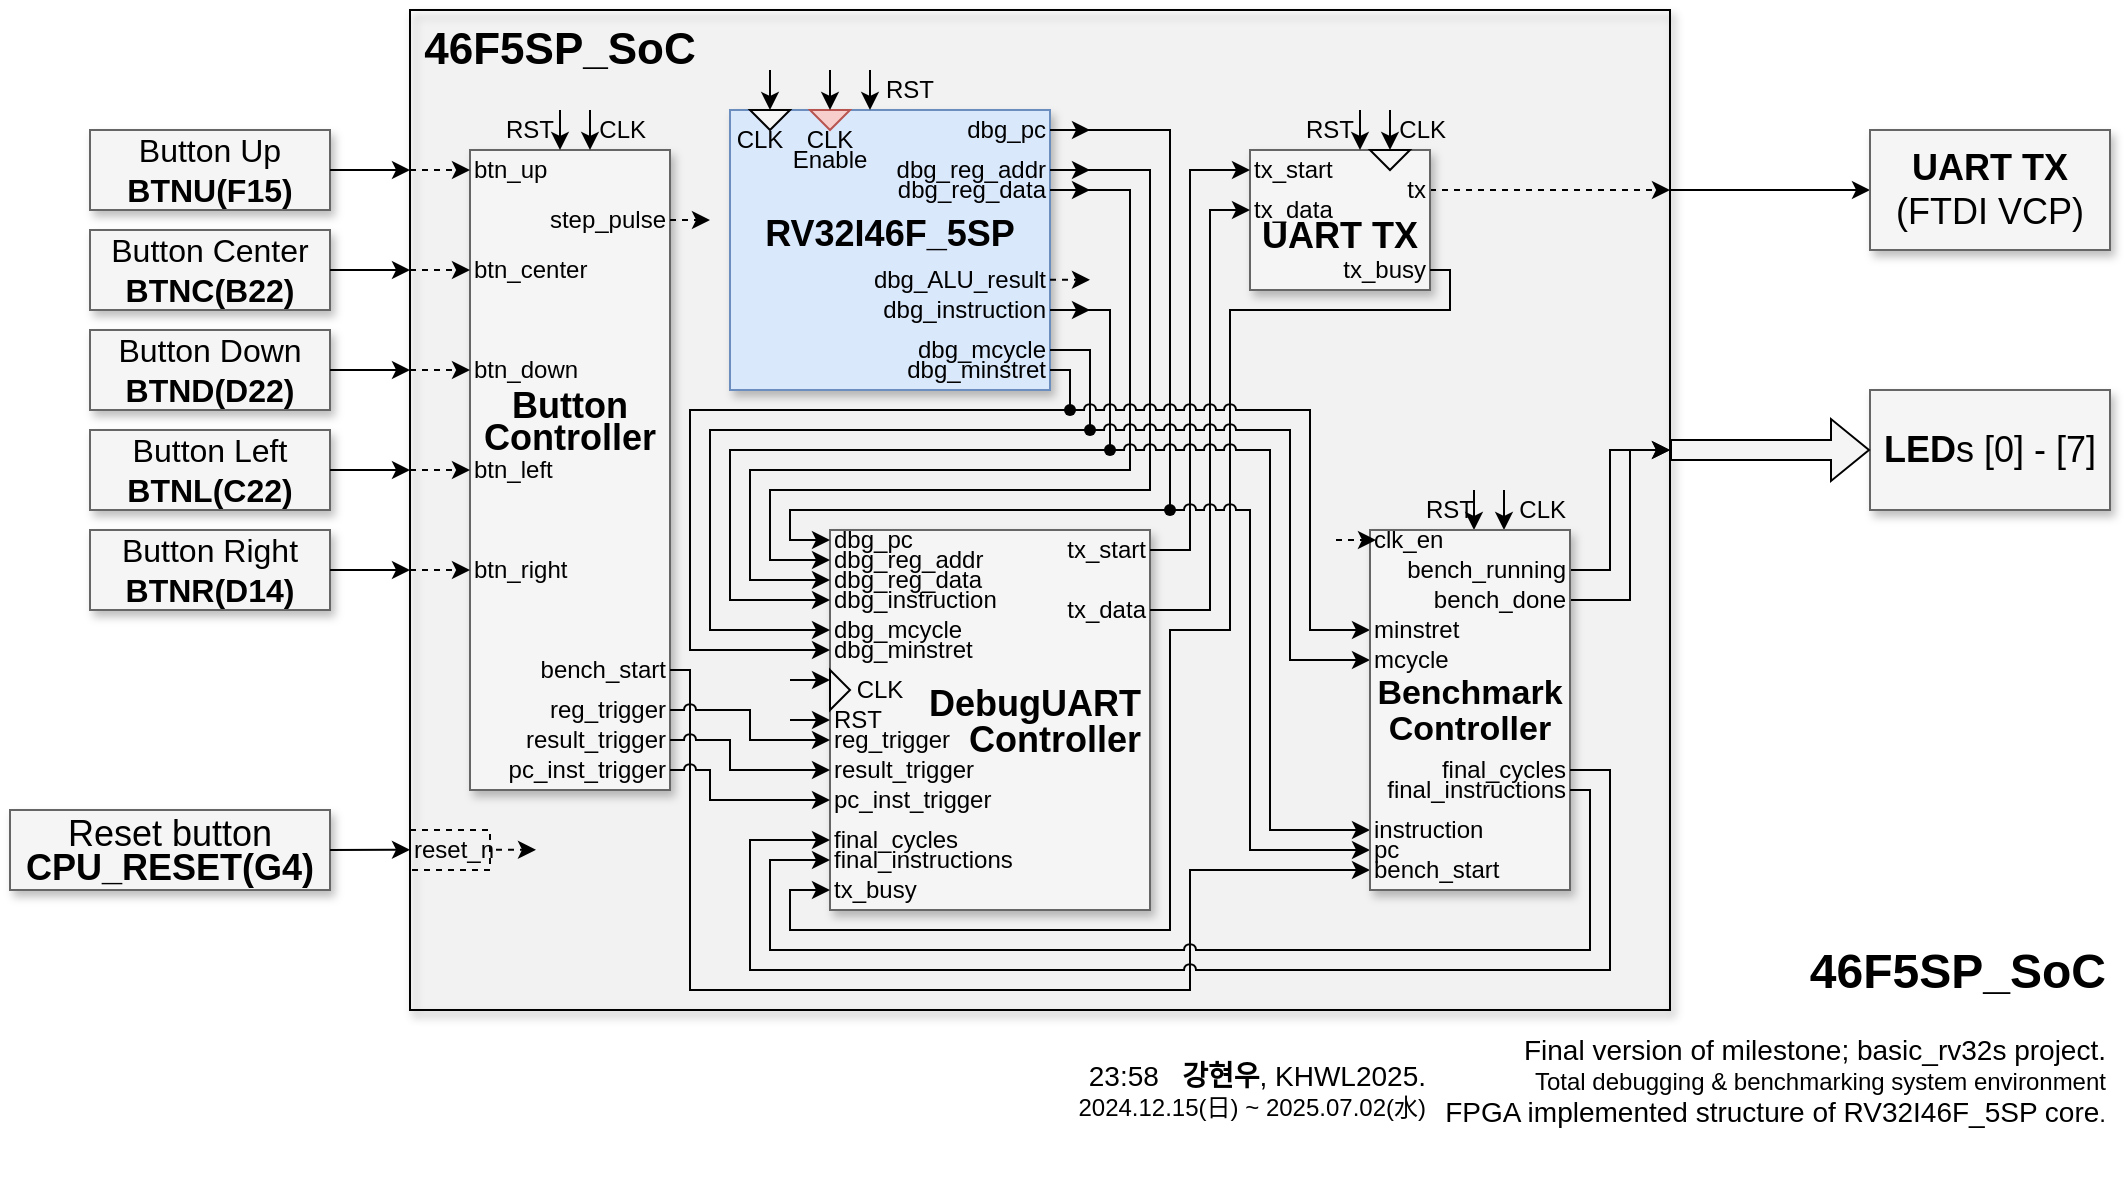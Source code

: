 <mxfile version="26.2.15">
  <diagram name="Page-1" id="90a13364-a465-7bf4-72fc-28e22215d7a0">
    <mxGraphModel dx="1426" dy="849" grid="1" gridSize="10" guides="1" tooltips="1" connect="1" arrows="1" fold="1" page="1" pageScale="1.5" pageWidth="1169" pageHeight="826" background="none" math="0" shadow="0">
      <root>
        <mxCell id="0" style=";html=1;" />
        <mxCell id="1" style=";html=1;" parent="0" />
        <mxCell id="DUjhv8gZkma0vR6sMJoY-136" value="" style="whiteSpace=wrap;html=1;shadow=1;fontSize=18;fillColor=default;strokeColor=#000000;opacity=30;" parent="1" vertex="1">
          <mxGeometry x="550" y="370" width="630" height="500" as="geometry" />
        </mxCell>
        <mxCell id="3a17f1ce550125da-2" value="" style="whiteSpace=wrap;html=1;shadow=1;fontSize=18;fillColor=none;strokeColor=#000000;" parent="1" vertex="1">
          <mxGeometry x="550" y="370" width="630" height="500" as="geometry" />
        </mxCell>
        <mxCell id="DUjhv8gZkma0vR6sMJoY-85" value="&lt;div style=&quot;line-height: 90%;&quot;&gt;&lt;b&gt;&lt;font&gt;Button&lt;br&gt;&lt;/font&gt;&lt;/b&gt;&lt;div&gt;&lt;b&gt;&lt;font&gt;Controller&lt;/font&gt;&lt;/b&gt;&lt;/div&gt;&lt;div&gt;&lt;b&gt;&lt;font style=&quot;line-height: 80%;&quot;&gt;&lt;br&gt;&lt;/font&gt;&lt;/b&gt;&lt;/div&gt;&lt;div&gt;&lt;b&gt;&lt;font style=&quot;line-height: 80%;&quot;&gt;&lt;br&gt;&lt;/font&gt;&lt;/b&gt;&lt;/div&gt;&lt;div&gt;&lt;b&gt;&lt;font style=&quot;font-size: 16px; line-height: 80%;&quot;&gt;&lt;br&gt;&lt;/font&gt;&lt;/b&gt;&lt;/div&gt;&lt;/div&gt;" style="whiteSpace=wrap;html=1;shadow=1;fontSize=18;fillColor=#f5f5f5;strokeColor=#666666;" parent="1" vertex="1">
          <mxGeometry x="580" y="440" width="100" height="320" as="geometry" />
        </mxCell>
        <mxCell id="DUjhv8gZkma0vR6sMJoY-34" value="CLK" style="text;html=1;align=right;verticalAlign=middle;whiteSpace=wrap;rounded=0;" parent="1" vertex="1">
          <mxGeometry x="630" y="420" width="40" height="20" as="geometry" />
        </mxCell>
        <mxCell id="3a17f1ce550125da-14" style="edgeStyle=elbowEdgeStyle;rounded=0;html=1;startArrow=none;startFill=0;jettySize=auto;orthogonalLoop=1;fontSize=18;elbow=vertical;entryX=0;entryY=0.5;entryDx=0;entryDy=0;exitX=1;exitY=0.18;exitDx=0;exitDy=0;exitPerimeter=0;" parent="1" source="3a17f1ce550125da-2" target="3a17f1ce550125da-5" edge="1">
          <mxGeometry relative="1" as="geometry">
            <mxPoint x="1183" y="460" as="sourcePoint" />
            <mxPoint x="990" y="470" as="targetPoint" />
            <Array as="points" />
          </mxGeometry>
        </mxCell>
        <mxCell id="3a17f1ce550125da-5" value="&lt;b&gt;UART TX&lt;/b&gt;&lt;div&gt;(FTDI VCP)&lt;/div&gt;" style="whiteSpace=wrap;html=1;shadow=1;fontSize=18;fillColor=#f5f5f5;strokeColor=#666666;" parent="1" vertex="1">
          <mxGeometry x="1280" y="430" width="120" height="60" as="geometry" />
        </mxCell>
        <mxCell id="3a17f1ce550125da-6" value="&lt;b&gt;LED&lt;/b&gt;s [0] - [7]" style="whiteSpace=wrap;html=1;shadow=1;fontSize=18;fillColor=#f5f5f5;strokeColor=#666666;" parent="1" vertex="1">
          <mxGeometry x="1280" y="560" width="120" height="60" as="geometry" />
        </mxCell>
        <mxCell id="3a17f1ce550125da-8" value="Button Up&lt;div&gt;&lt;b&gt;BTNU(F15)&lt;/b&gt;&lt;/div&gt;" style="whiteSpace=wrap;html=1;shadow=1;fontSize=16;fillColor=#f5f5f5;strokeColor=#666666;" parent="1" vertex="1">
          <mxGeometry x="390" y="430" width="120" height="40" as="geometry" />
        </mxCell>
        <mxCell id="3a17f1ce550125da-9" value="&lt;div style=&quot;line-height: 90%;&quot;&gt;Reset button&lt;div&gt;&lt;b&gt;CPU_RESET(G4)&lt;/b&gt;&lt;/div&gt;&lt;/div&gt;" style="whiteSpace=wrap;html=1;shadow=1;fontSize=18;fillColor=#f5f5f5;strokeColor=#666666;" parent="1" vertex="1">
          <mxGeometry x="350" y="770" width="160" height="40" as="geometry" />
        </mxCell>
        <mxCell id="DUjhv8gZkma0vR6sMJoY-1" value="Button Center&lt;div&gt;&lt;b&gt;BTNC(B22)&lt;/b&gt;&lt;/div&gt;" style="whiteSpace=wrap;html=1;shadow=1;fontSize=16;fillColor=#f5f5f5;strokeColor=#666666;" parent="1" vertex="1">
          <mxGeometry x="390" y="480" width="120" height="40" as="geometry" />
        </mxCell>
        <mxCell id="DUjhv8gZkma0vR6sMJoY-2" value="Button Down&lt;div&gt;&lt;b&gt;BTND(D22)&lt;/b&gt;&lt;/div&gt;" style="whiteSpace=wrap;html=1;shadow=1;fontSize=16;fillColor=#f5f5f5;strokeColor=#666666;" parent="1" vertex="1">
          <mxGeometry x="390" y="530" width="120" height="40" as="geometry" />
        </mxCell>
        <mxCell id="DUjhv8gZkma0vR6sMJoY-3" value="Button Left&lt;div&gt;&lt;b&gt;BTNL(C22)&lt;/b&gt;&lt;/div&gt;" style="whiteSpace=wrap;html=1;shadow=1;fontSize=16;fillColor=#f5f5f5;strokeColor=#666666;" parent="1" vertex="1">
          <mxGeometry x="390" y="580" width="120" height="40" as="geometry" />
        </mxCell>
        <mxCell id="DUjhv8gZkma0vR6sMJoY-4" value="" style="endArrow=classic;html=1;rounded=0;exitX=1;exitY=0.5;exitDx=0;exitDy=0;" parent="1" source="3a17f1ce550125da-8" edge="1">
          <mxGeometry width="50" height="50" relative="1" as="geometry">
            <mxPoint x="560" y="500" as="sourcePoint" />
            <mxPoint x="550" y="450" as="targetPoint" />
            <Array as="points">
              <mxPoint x="530" y="450" />
            </Array>
          </mxGeometry>
        </mxCell>
        <mxCell id="DUjhv8gZkma0vR6sMJoY-6" value="" style="endArrow=classic;html=1;rounded=0;exitX=1;exitY=0.5;exitDx=0;exitDy=0;entryX=0;entryY=0.25;entryDx=0;entryDy=0;" parent="1" source="DUjhv8gZkma0vR6sMJoY-1" edge="1">
          <mxGeometry width="50" height="50" relative="1" as="geometry">
            <mxPoint x="510" y="510" as="sourcePoint" />
            <mxPoint x="550" y="500" as="targetPoint" />
          </mxGeometry>
        </mxCell>
        <mxCell id="DUjhv8gZkma0vR6sMJoY-7" value="" style="endArrow=classic;html=1;rounded=0;exitX=1;exitY=0.5;exitDx=0;exitDy=0;entryX=0;entryY=0.429;entryDx=0;entryDy=0;entryPerimeter=0;edgeStyle=orthogonalEdgeStyle;" parent="1" source="DUjhv8gZkma0vR6sMJoY-2" edge="1">
          <mxGeometry width="50" height="50" relative="1" as="geometry">
            <mxPoint x="510" y="569.8" as="sourcePoint" />
            <mxPoint x="550" y="550" as="targetPoint" />
          </mxGeometry>
        </mxCell>
        <mxCell id="DUjhv8gZkma0vR6sMJoY-8" value="" style="endArrow=classic;html=1;rounded=0;exitX=1;exitY=0.5;exitDx=0;exitDy=0;entryX=0;entryY=0.607;entryDx=0;entryDy=0;entryPerimeter=0;" parent="1" source="DUjhv8gZkma0vR6sMJoY-3" edge="1">
          <mxGeometry width="50" height="50" relative="1" as="geometry">
            <mxPoint x="510" y="630" as="sourcePoint" />
            <mxPoint x="550" y="600" as="targetPoint" />
          </mxGeometry>
        </mxCell>
        <mxCell id="DUjhv8gZkma0vR6sMJoY-9" value="" style="endArrow=classic;html=1;rounded=0;exitX=1;exitY=0.5;exitDx=0;exitDy=0;entryX=0;entryY=0.946;entryDx=0;entryDy=0;entryPerimeter=0;" parent="1" source="3a17f1ce550125da-9" edge="1">
          <mxGeometry width="50" height="50" relative="1" as="geometry">
            <mxPoint x="510" y="785" as="sourcePoint" />
            <mxPoint x="550" y="789.88" as="targetPoint" />
          </mxGeometry>
        </mxCell>
        <mxCell id="DUjhv8gZkma0vR6sMJoY-10" value="Button Right&lt;div&gt;&lt;b&gt;BTNR(D14)&lt;/b&gt;&lt;/div&gt;" style="whiteSpace=wrap;html=1;shadow=1;fontSize=16;fillColor=#f5f5f5;strokeColor=#666666;" parent="1" vertex="1">
          <mxGeometry x="390" y="630" width="120" height="40" as="geometry" />
        </mxCell>
        <mxCell id="DUjhv8gZkma0vR6sMJoY-11" style="edgeStyle=orthogonalEdgeStyle;rounded=0;orthogonalLoop=1;jettySize=auto;html=1;entryX=0;entryY=0.782;entryDx=0;entryDy=0;entryPerimeter=0;exitX=1;exitY=0.5;exitDx=0;exitDy=0;" parent="1" source="DUjhv8gZkma0vR6sMJoY-10" edge="1">
          <mxGeometry relative="1" as="geometry">
            <mxPoint x="550" y="650" as="targetPoint" />
          </mxGeometry>
        </mxCell>
        <mxCell id="DUjhv8gZkma0vR6sMJoY-12" value="&lt;b&gt;&lt;font style=&quot;font-size: 22px;&quot;&gt;46F5SP_SoC&lt;/font&gt;&lt;/b&gt;" style="text;html=1;align=center;verticalAlign=top;whiteSpace=wrap;rounded=0;labelPosition=center;verticalLabelPosition=middle;fontSize=18;" parent="1" vertex="1">
          <mxGeometry x="550" y="370" width="150" height="40" as="geometry" />
        </mxCell>
        <mxCell id="DUjhv8gZkma0vR6sMJoY-16" value="" style="endArrow=classic;html=1;rounded=0;edgeStyle=orthogonalEdgeStyle;dashed=1;" parent="1" edge="1">
          <mxGeometry width="50" height="50" relative="1" as="geometry">
            <mxPoint x="550" y="450" as="sourcePoint" />
            <mxPoint x="580" y="450" as="targetPoint" />
            <Array as="points">
              <mxPoint x="560" y="450" />
            </Array>
          </mxGeometry>
        </mxCell>
        <mxCell id="DUjhv8gZkma0vR6sMJoY-22" value="" style="endArrow=classic;html=1;rounded=0;edgeStyle=orthogonalEdgeStyle;entryX=0.083;entryY=0.214;entryDx=0;entryDy=0;entryPerimeter=0;dashed=1;" parent="1" edge="1">
          <mxGeometry width="50" height="50" relative="1" as="geometry">
            <mxPoint x="550" y="500" as="sourcePoint" />
            <mxPoint x="580" y="500" as="targetPoint" />
            <Array as="points">
              <mxPoint x="560" y="500" />
            </Array>
          </mxGeometry>
        </mxCell>
        <mxCell id="DUjhv8gZkma0vR6sMJoY-23" value="" style="endArrow=classic;html=1;rounded=0;edgeStyle=orthogonalEdgeStyle;entryX=0.083;entryY=0.214;entryDx=0;entryDy=0;entryPerimeter=0;dashed=1;" parent="1" edge="1">
          <mxGeometry width="50" height="50" relative="1" as="geometry">
            <mxPoint x="550" y="550" as="sourcePoint" />
            <mxPoint x="580" y="550" as="targetPoint" />
            <Array as="points">
              <mxPoint x="560" y="550" />
            </Array>
          </mxGeometry>
        </mxCell>
        <mxCell id="DUjhv8gZkma0vR6sMJoY-24" value="" style="endArrow=classic;html=1;rounded=0;edgeStyle=orthogonalEdgeStyle;entryX=0.083;entryY=0.214;entryDx=0;entryDy=0;entryPerimeter=0;dashed=1;" parent="1" edge="1">
          <mxGeometry width="50" height="50" relative="1" as="geometry">
            <mxPoint x="550" y="600" as="sourcePoint" />
            <mxPoint x="580" y="600" as="targetPoint" />
            <Array as="points">
              <mxPoint x="560" y="600" />
            </Array>
          </mxGeometry>
        </mxCell>
        <mxCell id="DUjhv8gZkma0vR6sMJoY-25" value="" style="endArrow=classic;html=1;rounded=0;edgeStyle=orthogonalEdgeStyle;entryX=0.083;entryY=0.214;entryDx=0;entryDy=0;entryPerimeter=0;dashed=1;" parent="1" edge="1">
          <mxGeometry width="50" height="50" relative="1" as="geometry">
            <mxPoint x="550" y="650" as="sourcePoint" />
            <mxPoint x="580" y="650" as="targetPoint" />
            <Array as="points">
              <mxPoint x="560" y="650" />
            </Array>
          </mxGeometry>
        </mxCell>
        <mxCell id="DUjhv8gZkma0vR6sMJoY-31" value="" style="group" parent="1" vertex="1" connectable="0">
          <mxGeometry x="690" y="420" width="180" height="140" as="geometry" />
        </mxCell>
        <mxCell id="DUjhv8gZkma0vR6sMJoY-13" value="&lt;div style=&quot;line-height: 100%;&quot;&gt;&lt;b&gt;RV32I46F_5SP&lt;/b&gt;&lt;div&gt;&lt;/div&gt;&lt;/div&gt;&lt;div style=&quot;line-height: 100%;&quot;&gt;&lt;b&gt;&lt;br&gt;&lt;/b&gt;&lt;/div&gt;" style="whiteSpace=wrap;html=1;shadow=1;fontSize=18;fillColor=#dae8fc;strokeColor=#6c8ebf;" parent="DUjhv8gZkma0vR6sMJoY-31" vertex="1">
          <mxGeometry x="20" width="160" height="140" as="geometry" />
        </mxCell>
        <mxCell id="DUjhv8gZkma0vR6sMJoY-26" value="" style="triangle;whiteSpace=wrap;html=1;fillColor=#F5F5F5;fontColor=#333333;strokeColor=#000000;rotation=90;" parent="DUjhv8gZkma0vR6sMJoY-31" vertex="1">
          <mxGeometry x="35" y="-5" width="10" height="20" as="geometry" />
        </mxCell>
        <mxCell id="DUjhv8gZkma0vR6sMJoY-27" value="" style="triangle;whiteSpace=wrap;html=1;fillColor=#f8cecc;strokeColor=#b85450;rotation=90;" parent="DUjhv8gZkma0vR6sMJoY-31" vertex="1">
          <mxGeometry x="65" y="-5" width="10" height="20" as="geometry" />
        </mxCell>
        <mxCell id="DUjhv8gZkma0vR6sMJoY-28" value="CLK" style="text;html=1;align=center;verticalAlign=middle;whiteSpace=wrap;rounded=0;" parent="DUjhv8gZkma0vR6sMJoY-31" vertex="1">
          <mxGeometry x="15" y="5" width="40" height="20" as="geometry" />
        </mxCell>
        <mxCell id="DUjhv8gZkma0vR6sMJoY-29" value="&lt;div style=&quot;line-height: 80%;&quot;&gt;CLK&lt;br&gt;Enable&lt;/div&gt;" style="text;html=1;align=center;verticalAlign=middle;whiteSpace=wrap;rounded=0;" parent="DUjhv8gZkma0vR6sMJoY-31" vertex="1">
          <mxGeometry x="50" y="10" width="40" height="20" as="geometry" />
        </mxCell>
        <mxCell id="DUjhv8gZkma0vR6sMJoY-126" style="edgeStyle=orthogonalEdgeStyle;rounded=0;orthogonalLoop=1;jettySize=auto;html=1;" parent="DUjhv8gZkma0vR6sMJoY-31" source="DUjhv8gZkma0vR6sMJoY-36" edge="1">
          <mxGeometry relative="1" as="geometry">
            <mxPoint x="200" y="10" as="targetPoint" />
          </mxGeometry>
        </mxCell>
        <mxCell id="DUjhv8gZkma0vR6sMJoY-36" value="dbg_pc" style="text;html=1;align=right;verticalAlign=middle;whiteSpace=wrap;rounded=0;" parent="DUjhv8gZkma0vR6sMJoY-31" vertex="1">
          <mxGeometry x="120" y="5" width="60" height="10" as="geometry" />
        </mxCell>
        <mxCell id="DUjhv8gZkma0vR6sMJoY-127" style="edgeStyle=orthogonalEdgeStyle;rounded=0;orthogonalLoop=1;jettySize=auto;html=1;" parent="DUjhv8gZkma0vR6sMJoY-31" source="DUjhv8gZkma0vR6sMJoY-38" edge="1">
          <mxGeometry relative="1" as="geometry">
            <mxPoint x="200" y="30" as="targetPoint" />
          </mxGeometry>
        </mxCell>
        <mxCell id="DUjhv8gZkma0vR6sMJoY-38" value="dbg_reg_addr" style="text;html=1;align=right;verticalAlign=middle;whiteSpace=wrap;rounded=0;" parent="DUjhv8gZkma0vR6sMJoY-31" vertex="1">
          <mxGeometry x="90" y="25" width="90" height="10" as="geometry" />
        </mxCell>
        <mxCell id="DUjhv8gZkma0vR6sMJoY-128" style="edgeStyle=orthogonalEdgeStyle;rounded=0;orthogonalLoop=1;jettySize=auto;html=1;" parent="DUjhv8gZkma0vR6sMJoY-31" source="DUjhv8gZkma0vR6sMJoY-39" edge="1">
          <mxGeometry relative="1" as="geometry">
            <mxPoint x="200" y="40" as="targetPoint" />
          </mxGeometry>
        </mxCell>
        <mxCell id="DUjhv8gZkma0vR6sMJoY-39" value="dbg_reg_data" style="text;html=1;align=right;verticalAlign=middle;whiteSpace=wrap;rounded=0;" parent="DUjhv8gZkma0vR6sMJoY-31" vertex="1">
          <mxGeometry x="90" y="35" width="90" height="10" as="geometry" />
        </mxCell>
        <mxCell id="DUjhv8gZkma0vR6sMJoY-41" value="dbg_mcycle" style="text;html=1;align=right;verticalAlign=middle;whiteSpace=wrap;rounded=0;" parent="DUjhv8gZkma0vR6sMJoY-31" vertex="1">
          <mxGeometry x="90" y="115" width="90" height="10" as="geometry" />
        </mxCell>
        <mxCell id="DUjhv8gZkma0vR6sMJoY-42" value="dbg_minstret" style="text;html=1;align=right;verticalAlign=middle;whiteSpace=wrap;rounded=0;" parent="DUjhv8gZkma0vR6sMJoY-31" vertex="1">
          <mxGeometry x="90" y="120" width="90" height="20" as="geometry" />
        </mxCell>
        <mxCell id="DUjhv8gZkma0vR6sMJoY-129" style="edgeStyle=orthogonalEdgeStyle;rounded=0;orthogonalLoop=1;jettySize=auto;html=1;" parent="DUjhv8gZkma0vR6sMJoY-31" source="DUjhv8gZkma0vR6sMJoY-37" edge="1">
          <mxGeometry relative="1" as="geometry">
            <mxPoint x="200" y="100" as="targetPoint" />
          </mxGeometry>
        </mxCell>
        <mxCell id="DUjhv8gZkma0vR6sMJoY-37" value="dbg_instruction" style="text;html=1;align=right;verticalAlign=middle;whiteSpace=wrap;rounded=0;" parent="DUjhv8gZkma0vR6sMJoY-31" vertex="1">
          <mxGeometry x="80" y="95" width="100" height="10" as="geometry" />
        </mxCell>
        <mxCell id="DUjhv8gZkma0vR6sMJoY-40" value="dbg_ALU_result" style="text;html=1;align=right;verticalAlign=middle;whiteSpace=wrap;rounded=0;" parent="DUjhv8gZkma0vR6sMJoY-31" vertex="1">
          <mxGeometry x="80" y="75" width="100" height="20" as="geometry" />
        </mxCell>
        <mxCell id="DUjhv8gZkma0vR6sMJoY-33" value="" style="endArrow=classic;html=1;rounded=0;entryX=0;entryY=0.5;entryDx=0;entryDy=0;" parent="1" edge="1">
          <mxGeometry width="50" height="50" relative="1" as="geometry">
            <mxPoint x="640" y="420" as="sourcePoint" />
            <mxPoint x="640" y="440" as="targetPoint" />
          </mxGeometry>
        </mxCell>
        <mxCell id="DUjhv8gZkma0vR6sMJoY-44" value="" style="triangle;whiteSpace=wrap;html=1;fillColor=#F5F5F5;fontColor=#333333;strokeColor=#000000;rotation=90;" parent="1" vertex="1">
          <mxGeometry x="1050" y="670" width="10" height="20" as="geometry" />
        </mxCell>
        <mxCell id="DUjhv8gZkma0vR6sMJoY-45" value="RST" style="text;html=1;align=center;verticalAlign=middle;whiteSpace=wrap;rounded=0;" parent="1" vertex="1">
          <mxGeometry x="590" y="420" width="40" height="20" as="geometry" />
        </mxCell>
        <mxCell id="DUjhv8gZkma0vR6sMJoY-46" value="" style="endArrow=classic;html=1;rounded=0;entryX=0;entryY=0.5;entryDx=0;entryDy=0;" parent="1" edge="1">
          <mxGeometry width="50" height="50" relative="1" as="geometry">
            <mxPoint x="625" y="420" as="sourcePoint" />
            <mxPoint x="625" y="440" as="targetPoint" />
          </mxGeometry>
        </mxCell>
        <mxCell id="DUjhv8gZkma0vR6sMJoY-52" value="" style="endArrow=classic;html=1;rounded=0;entryX=0;entryY=0.5;entryDx=0;entryDy=0;" parent="1" edge="1">
          <mxGeometry width="50" height="50" relative="1" as="geometry">
            <mxPoint x="730" y="400" as="sourcePoint" />
            <mxPoint x="730" y="420" as="targetPoint" />
          </mxGeometry>
        </mxCell>
        <mxCell id="DUjhv8gZkma0vR6sMJoY-53" value="" style="endArrow=classic;html=1;rounded=0;entryX=0;entryY=0.5;entryDx=0;entryDy=0;" parent="1" edge="1">
          <mxGeometry width="50" height="50" relative="1" as="geometry">
            <mxPoint x="760" y="400" as="sourcePoint" />
            <mxPoint x="760" y="420" as="targetPoint" />
          </mxGeometry>
        </mxCell>
        <mxCell id="DUjhv8gZkma0vR6sMJoY-54" value="RST" style="text;html=1;align=center;verticalAlign=middle;whiteSpace=wrap;rounded=0;" parent="1" vertex="1">
          <mxGeometry x="780" y="400" width="40" height="20" as="geometry" />
        </mxCell>
        <mxCell id="DUjhv8gZkma0vR6sMJoY-55" value="" style="endArrow=classic;html=1;rounded=0;entryX=0;entryY=0.5;entryDx=0;entryDy=0;" parent="1" edge="1">
          <mxGeometry width="50" height="50" relative="1" as="geometry">
            <mxPoint x="780" y="400" as="sourcePoint" />
            <mxPoint x="780" y="420" as="targetPoint" />
          </mxGeometry>
        </mxCell>
        <mxCell id="DUjhv8gZkma0vR6sMJoY-56" value="" style="shape=flexArrow;endArrow=classic;html=1;rounded=0;entryX=0;entryY=0.5;entryDx=0;entryDy=0;fillColor=#f5f5f5;strokeColor=#000000;" parent="1" target="3a17f1ce550125da-6" edge="1">
          <mxGeometry width="50" height="50" relative="1" as="geometry">
            <mxPoint x="1180" y="590" as="sourcePoint" />
            <mxPoint x="1130" y="590" as="targetPoint" />
          </mxGeometry>
        </mxCell>
        <mxCell id="DUjhv8gZkma0vR6sMJoY-57" value="step_pulse" style="text;html=1;align=right;verticalAlign=middle;whiteSpace=wrap;rounded=0;" parent="1" vertex="1">
          <mxGeometry x="620" y="470" width="60" height="10" as="geometry" />
        </mxCell>
        <mxCell id="DUjhv8gZkma0vR6sMJoY-58" value="bench_start" style="text;html=1;align=right;verticalAlign=middle;whiteSpace=wrap;rounded=0;" parent="1" vertex="1">
          <mxGeometry x="620" y="690" width="60" height="20" as="geometry" />
        </mxCell>
        <mxCell id="DUjhv8gZkma0vR6sMJoY-59" value="pc_inst_trigger" style="text;html=1;align=right;verticalAlign=middle;whiteSpace=wrap;rounded=0;" parent="1" vertex="1">
          <mxGeometry x="600" y="740" width="80" height="20" as="geometry" />
        </mxCell>
        <mxCell id="DUjhv8gZkma0vR6sMJoY-60" value="reg_trigger" style="text;html=1;align=right;verticalAlign=middle;whiteSpace=wrap;rounded=0;" parent="1" vertex="1">
          <mxGeometry x="620" y="710" width="60" height="20" as="geometry" />
        </mxCell>
        <mxCell id="DUjhv8gZkma0vR6sMJoY-61" value="result_trigger" style="text;html=1;align=right;verticalAlign=middle;whiteSpace=wrap;rounded=0;" parent="1" vertex="1">
          <mxGeometry x="600" y="725" width="80" height="20" as="geometry" />
        </mxCell>
        <mxCell id="DUjhv8gZkma0vR6sMJoY-66" value="" style="endArrow=classic;html=1;rounded=0;exitX=1;exitY=0.5;exitDx=0;exitDy=0;dashed=1;" parent="1" source="DUjhv8gZkma0vR6sMJoY-64" edge="1">
          <mxGeometry width="50" height="50" relative="1" as="geometry">
            <mxPoint x="980" y="510" as="sourcePoint" />
            <mxPoint x="1180" y="460" as="targetPoint" />
          </mxGeometry>
        </mxCell>
        <mxCell id="DUjhv8gZkma0vR6sMJoY-68" value="btn_center" style="text;html=1;align=left;verticalAlign=middle;whiteSpace=wrap;rounded=0;" parent="1" vertex="1">
          <mxGeometry x="580" y="490" width="60" height="20" as="geometry" />
        </mxCell>
        <mxCell id="DUjhv8gZkma0vR6sMJoY-69" value="btn_up" style="text;html=1;align=left;verticalAlign=middle;whiteSpace=wrap;rounded=0;" parent="1" vertex="1">
          <mxGeometry x="580" y="440" width="60" height="20" as="geometry" />
        </mxCell>
        <mxCell id="DUjhv8gZkma0vR6sMJoY-70" value="btn_down" style="text;html=1;align=left;verticalAlign=middle;whiteSpace=wrap;rounded=0;" parent="1" vertex="1">
          <mxGeometry x="580" y="540" width="60" height="20" as="geometry" />
        </mxCell>
        <mxCell id="DUjhv8gZkma0vR6sMJoY-86" value="btn_left" style="text;html=1;align=left;verticalAlign=middle;whiteSpace=wrap;rounded=0;" parent="1" vertex="1">
          <mxGeometry x="580" y="590" width="60" height="20" as="geometry" />
        </mxCell>
        <mxCell id="DUjhv8gZkma0vR6sMJoY-87" value="btn_right" style="text;html=1;align=left;verticalAlign=middle;whiteSpace=wrap;rounded=0;" parent="1" vertex="1">
          <mxGeometry x="580" y="640" width="60" height="20" as="geometry" />
        </mxCell>
        <mxCell id="DUjhv8gZkma0vR6sMJoY-94" value="" style="group" parent="1" vertex="1" connectable="0">
          <mxGeometry x="970" y="420" width="100" height="90" as="geometry" />
        </mxCell>
        <mxCell id="DUjhv8gZkma0vR6sMJoY-43" value="&lt;div style=&quot;line-height: 80%;&quot;&gt;&lt;div&gt;&lt;b&gt;&lt;br&gt;&lt;/b&gt;&lt;/div&gt;&lt;b&gt;UART TX&lt;/b&gt;&lt;/div&gt;" style="whiteSpace=wrap;html=1;shadow=1;fontSize=18;fillColor=#f5f5f5;strokeColor=#666666;" parent="DUjhv8gZkma0vR6sMJoY-94" vertex="1">
          <mxGeometry y="20" width="90" height="70" as="geometry" />
        </mxCell>
        <mxCell id="DUjhv8gZkma0vR6sMJoY-47" value="CLK" style="text;html=1;align=right;verticalAlign=middle;whiteSpace=wrap;rounded=0;" parent="DUjhv8gZkma0vR6sMJoY-94" vertex="1">
          <mxGeometry x="60" width="40" height="20" as="geometry" />
        </mxCell>
        <mxCell id="DUjhv8gZkma0vR6sMJoY-48" value="" style="endArrow=classic;html=1;rounded=0;entryX=0;entryY=0.5;entryDx=0;entryDy=0;" parent="DUjhv8gZkma0vR6sMJoY-94" edge="1">
          <mxGeometry width="50" height="50" relative="1" as="geometry">
            <mxPoint x="70" as="sourcePoint" />
            <mxPoint x="70" y="20" as="targetPoint" />
          </mxGeometry>
        </mxCell>
        <mxCell id="DUjhv8gZkma0vR6sMJoY-49" value="" style="triangle;whiteSpace=wrap;html=1;fillColor=#F5F5F5;fontColor=#333333;strokeColor=#000000;rotation=90;" parent="DUjhv8gZkma0vR6sMJoY-94" vertex="1">
          <mxGeometry x="65" y="15" width="10" height="20" as="geometry" />
        </mxCell>
        <mxCell id="DUjhv8gZkma0vR6sMJoY-50" value="RST" style="text;html=1;align=center;verticalAlign=middle;whiteSpace=wrap;rounded=0;" parent="DUjhv8gZkma0vR6sMJoY-94" vertex="1">
          <mxGeometry x="20" width="40" height="20" as="geometry" />
        </mxCell>
        <mxCell id="DUjhv8gZkma0vR6sMJoY-51" value="" style="endArrow=classic;html=1;rounded=0;entryX=0;entryY=0.5;entryDx=0;entryDy=0;" parent="DUjhv8gZkma0vR6sMJoY-94" edge="1">
          <mxGeometry width="50" height="50" relative="1" as="geometry">
            <mxPoint x="55" as="sourcePoint" />
            <mxPoint x="55" y="20" as="targetPoint" />
          </mxGeometry>
        </mxCell>
        <mxCell id="DUjhv8gZkma0vR6sMJoY-62" value="tx_start" style="text;html=1;align=left;verticalAlign=middle;whiteSpace=wrap;rounded=0;" parent="DUjhv8gZkma0vR6sMJoY-94" vertex="1">
          <mxGeometry y="20" width="40" height="20" as="geometry" />
        </mxCell>
        <mxCell id="DUjhv8gZkma0vR6sMJoY-63" value="tx_data" style="text;html=1;align=left;verticalAlign=middle;whiteSpace=wrap;rounded=0;" parent="DUjhv8gZkma0vR6sMJoY-94" vertex="1">
          <mxGeometry y="40" width="40" height="20" as="geometry" />
        </mxCell>
        <mxCell id="DUjhv8gZkma0vR6sMJoY-64" value="tx" style="text;html=1;align=right;verticalAlign=middle;whiteSpace=wrap;rounded=0;" parent="DUjhv8gZkma0vR6sMJoY-94" vertex="1">
          <mxGeometry x="50" y="30" width="40" height="20" as="geometry" />
        </mxCell>
        <mxCell id="DUjhv8gZkma0vR6sMJoY-65" value="tx_busy" style="text;html=1;align=right;verticalAlign=middle;whiteSpace=wrap;rounded=0;" parent="DUjhv8gZkma0vR6sMJoY-94" vertex="1">
          <mxGeometry x="50" y="70" width="40" height="20" as="geometry" />
        </mxCell>
        <mxCell id="DUjhv8gZkma0vR6sMJoY-95" value="" style="group" parent="1" vertex="1" connectable="0">
          <mxGeometry x="760" y="630" width="170" height="190" as="geometry" />
        </mxCell>
        <mxCell id="DUjhv8gZkma0vR6sMJoY-88" value="&lt;div style=&quot;line-height: 100%;&quot;&gt;&lt;b style=&quot;text-align: right; background-color: transparent; color: light-dark(rgb(0, 0, 0), rgb(255, 255, 255));&quot;&gt;&amp;nbsp; &amp;nbsp; &amp;nbsp; &amp;nbsp; &amp;nbsp;DebugUART&lt;/b&gt;&lt;/div&gt;&lt;div style=&quot;line-height: 100%;&quot;&gt;&lt;div style=&quot;text-align: right;&quot;&gt;&lt;b&gt;Controller&lt;/b&gt;&lt;/div&gt;&lt;/div&gt;" style="whiteSpace=wrap;html=1;shadow=1;fontSize=18;fillColor=#f5f5f5;strokeColor=#666666;" parent="DUjhv8gZkma0vR6sMJoY-95" vertex="1">
          <mxGeometry width="160" height="190" as="geometry" />
        </mxCell>
        <mxCell id="DUjhv8gZkma0vR6sMJoY-103" value="dbg_pc" style="text;html=1;align=left;verticalAlign=middle;whiteSpace=wrap;rounded=0;" parent="DUjhv8gZkma0vR6sMJoY-95" vertex="1">
          <mxGeometry width="60" height="10" as="geometry" />
        </mxCell>
        <mxCell id="DUjhv8gZkma0vR6sMJoY-104" value="dbg_reg_data" style="text;html=1;align=left;verticalAlign=middle;whiteSpace=wrap;rounded=0;" parent="DUjhv8gZkma0vR6sMJoY-95" vertex="1">
          <mxGeometry y="20" width="90" height="10" as="geometry" />
        </mxCell>
        <mxCell id="DUjhv8gZkma0vR6sMJoY-105" value="dbg_instruction" style="text;html=1;align=left;verticalAlign=middle;whiteSpace=wrap;rounded=0;" parent="DUjhv8gZkma0vR6sMJoY-95" vertex="1">
          <mxGeometry y="30" width="90" height="10" as="geometry" />
        </mxCell>
        <mxCell id="DUjhv8gZkma0vR6sMJoY-108" value="dbg_reg_addr" style="text;html=1;align=left;verticalAlign=middle;whiteSpace=wrap;rounded=0;" parent="DUjhv8gZkma0vR6sMJoY-95" vertex="1">
          <mxGeometry y="10" width="100" height="10" as="geometry" />
        </mxCell>
        <mxCell id="DUjhv8gZkma0vR6sMJoY-106" value="dbg_mcycle" style="text;html=1;align=left;verticalAlign=middle;whiteSpace=wrap;rounded=0;" parent="DUjhv8gZkma0vR6sMJoY-95" vertex="1">
          <mxGeometry y="45" width="90" height="10" as="geometry" />
        </mxCell>
        <mxCell id="DUjhv8gZkma0vR6sMJoY-107" value="dbg_minstret" style="text;html=1;align=left;verticalAlign=middle;whiteSpace=wrap;rounded=0;" parent="DUjhv8gZkma0vR6sMJoY-95" vertex="1">
          <mxGeometry y="50" width="80" height="20" as="geometry" />
        </mxCell>
        <mxCell id="DUjhv8gZkma0vR6sMJoY-109" value="tx_start" style="text;html=1;align=right;verticalAlign=middle;whiteSpace=wrap;rounded=0;" parent="DUjhv8gZkma0vR6sMJoY-95" vertex="1">
          <mxGeometry x="120" width="40" height="20" as="geometry" />
        </mxCell>
        <mxCell id="DUjhv8gZkma0vR6sMJoY-110" value="tx_data" style="text;html=1;align=right;verticalAlign=middle;whiteSpace=wrap;rounded=0;" parent="DUjhv8gZkma0vR6sMJoY-95" vertex="1">
          <mxGeometry x="120" y="30" width="40" height="20" as="geometry" />
        </mxCell>
        <mxCell id="DUjhv8gZkma0vR6sMJoY-98" value="result_trigger" style="text;html=1;align=left;verticalAlign=middle;whiteSpace=wrap;rounded=0;" parent="DUjhv8gZkma0vR6sMJoY-95" vertex="1">
          <mxGeometry y="110" width="60" height="20" as="geometry" />
        </mxCell>
        <mxCell id="DUjhv8gZkma0vR6sMJoY-97" value="reg_trigger" style="text;html=1;align=left;verticalAlign=middle;whiteSpace=wrap;rounded=0;" parent="DUjhv8gZkma0vR6sMJoY-95" vertex="1">
          <mxGeometry y="100" width="60" height="10" as="geometry" />
        </mxCell>
        <mxCell id="DUjhv8gZkma0vR6sMJoY-96" value="pc_inst_trigger" style="text;html=1;align=left;verticalAlign=middle;whiteSpace=wrap;rounded=0;" parent="DUjhv8gZkma0vR6sMJoY-95" vertex="1">
          <mxGeometry y="130" width="80" height="10" as="geometry" />
        </mxCell>
        <mxCell id="DUjhv8gZkma0vR6sMJoY-91" value="" style="triangle;whiteSpace=wrap;html=1;fillColor=#F5F5F5;fontColor=#333333;strokeColor=#000000;rotation=0;" parent="DUjhv8gZkma0vR6sMJoY-95" vertex="1">
          <mxGeometry y="70" width="10" height="20" as="geometry" />
        </mxCell>
        <mxCell id="DUjhv8gZkma0vR6sMJoY-89" value="CLK" style="text;html=1;align=center;verticalAlign=middle;whiteSpace=wrap;rounded=0;" parent="DUjhv8gZkma0vR6sMJoY-95" vertex="1">
          <mxGeometry x="10" y="70" width="30" height="20" as="geometry" />
        </mxCell>
        <mxCell id="DUjhv8gZkma0vR6sMJoY-92" value="RST" style="text;html=1;align=left;verticalAlign=middle;whiteSpace=wrap;rounded=0;" parent="DUjhv8gZkma0vR6sMJoY-95" vertex="1">
          <mxGeometry y="85" width="40" height="20" as="geometry" />
        </mxCell>
        <mxCell id="DUjhv8gZkma0vR6sMJoY-111" value="tx_busy" style="text;html=1;align=left;verticalAlign=middle;whiteSpace=wrap;rounded=0;" parent="DUjhv8gZkma0vR6sMJoY-95" vertex="1">
          <mxGeometry y="170" width="40" height="20" as="geometry" />
        </mxCell>
        <mxCell id="DUjhv8gZkma0vR6sMJoY-173" value="final_cycles" style="text;html=1;align=left;verticalAlign=middle;whiteSpace=wrap;rounded=0;" parent="DUjhv8gZkma0vR6sMJoY-95" vertex="1">
          <mxGeometry y="150" width="80" height="10" as="geometry" />
        </mxCell>
        <mxCell id="DUjhv8gZkma0vR6sMJoY-174" value="final_instructions" style="text;html=1;align=left;verticalAlign=middle;whiteSpace=wrap;rounded=0;" parent="DUjhv8gZkma0vR6sMJoY-95" vertex="1">
          <mxGeometry y="160" width="80" height="10" as="geometry" />
        </mxCell>
        <mxCell id="DUjhv8gZkma0vR6sMJoY-115" style="edgeStyle=orthogonalEdgeStyle;rounded=0;orthogonalLoop=1;jettySize=auto;html=1;entryX=0;entryY=0.5;entryDx=0;entryDy=0;exitX=1;exitY=0.5;exitDx=0;exitDy=0;" parent="1" source="DUjhv8gZkma0vR6sMJoY-42" target="DUjhv8gZkma0vR6sMJoY-107" edge="1">
          <mxGeometry relative="1" as="geometry">
            <Array as="points">
              <mxPoint x="880" y="550" />
              <mxPoint x="880" y="570" />
              <mxPoint x="690" y="570" />
              <mxPoint x="690" y="690" />
            </Array>
          </mxGeometry>
        </mxCell>
        <mxCell id="DUjhv8gZkma0vR6sMJoY-116" style="edgeStyle=orthogonalEdgeStyle;rounded=0;orthogonalLoop=1;jettySize=auto;html=1;entryX=0;entryY=0.5;entryDx=0;entryDy=0;exitX=1;exitY=0.5;exitDx=0;exitDy=0;" parent="1" source="DUjhv8gZkma0vR6sMJoY-41" target="DUjhv8gZkma0vR6sMJoY-106" edge="1">
          <mxGeometry relative="1" as="geometry">
            <Array as="points">
              <mxPoint x="890" y="540" />
              <mxPoint x="890" y="580" />
              <mxPoint x="700" y="580" />
              <mxPoint x="700" y="680" />
              <mxPoint x="760" y="680" />
            </Array>
          </mxGeometry>
        </mxCell>
        <mxCell id="DUjhv8gZkma0vR6sMJoY-117" style="edgeStyle=orthogonalEdgeStyle;rounded=0;orthogonalLoop=1;jettySize=auto;html=1;entryX=0;entryY=0.5;entryDx=0;entryDy=0;exitX=1;exitY=0.5;exitDx=0;exitDy=0;" parent="1" source="DUjhv8gZkma0vR6sMJoY-37" target="DUjhv8gZkma0vR6sMJoY-105" edge="1">
          <mxGeometry relative="1" as="geometry">
            <Array as="points">
              <mxPoint x="900" y="520" />
              <mxPoint x="900" y="590" />
              <mxPoint x="710" y="590" />
              <mxPoint x="710" y="665" />
            </Array>
          </mxGeometry>
        </mxCell>
        <mxCell id="DUjhv8gZkma0vR6sMJoY-118" style="edgeStyle=orthogonalEdgeStyle;rounded=0;orthogonalLoop=1;jettySize=auto;html=1;entryX=0;entryY=0.5;entryDx=0;entryDy=0;exitX=1;exitY=0.5;exitDx=0;exitDy=0;" parent="1" source="DUjhv8gZkma0vR6sMJoY-39" target="DUjhv8gZkma0vR6sMJoY-104" edge="1">
          <mxGeometry relative="1" as="geometry">
            <Array as="points">
              <mxPoint x="910" y="460" />
              <mxPoint x="910" y="600" />
              <mxPoint x="720" y="600" />
              <mxPoint x="720" y="655" />
            </Array>
          </mxGeometry>
        </mxCell>
        <mxCell id="DUjhv8gZkma0vR6sMJoY-119" value="" style="endArrow=classic;html=1;rounded=0;" parent="1" edge="1">
          <mxGeometry width="50" height="50" relative="1" as="geometry">
            <mxPoint x="740" y="705" as="sourcePoint" />
            <mxPoint x="760" y="705" as="targetPoint" />
          </mxGeometry>
        </mxCell>
        <mxCell id="DUjhv8gZkma0vR6sMJoY-120" value="" style="endArrow=classic;html=1;rounded=0;" parent="1" edge="1">
          <mxGeometry width="50" height="50" relative="1" as="geometry">
            <mxPoint x="740" y="725" as="sourcePoint" />
            <mxPoint x="760" y="725" as="targetPoint" />
          </mxGeometry>
        </mxCell>
        <mxCell id="DUjhv8gZkma0vR6sMJoY-121" style="edgeStyle=orthogonalEdgeStyle;rounded=0;orthogonalLoop=1;jettySize=auto;html=1;entryX=0;entryY=0.5;entryDx=0;entryDy=0;exitX=1;exitY=0.5;exitDx=0;exitDy=0;" parent="1" source="DUjhv8gZkma0vR6sMJoY-38" target="DUjhv8gZkma0vR6sMJoY-108" edge="1">
          <mxGeometry relative="1" as="geometry">
            <Array as="points">
              <mxPoint x="920" y="450" />
              <mxPoint x="920" y="610" />
              <mxPoint x="730" y="610" />
              <mxPoint x="730" y="645" />
            </Array>
          </mxGeometry>
        </mxCell>
        <mxCell id="DUjhv8gZkma0vR6sMJoY-122" style="edgeStyle=orthogonalEdgeStyle;rounded=0;orthogonalLoop=1;jettySize=auto;html=1;entryX=0;entryY=0.5;entryDx=0;entryDy=0;exitX=1;exitY=0.5;exitDx=0;exitDy=0;" parent="1" source="DUjhv8gZkma0vR6sMJoY-36" target="DUjhv8gZkma0vR6sMJoY-103" edge="1">
          <mxGeometry relative="1" as="geometry">
            <Array as="points">
              <mxPoint x="930" y="430" />
              <mxPoint x="930" y="620" />
              <mxPoint x="740" y="620" />
              <mxPoint x="740" y="635" />
            </Array>
          </mxGeometry>
        </mxCell>
        <mxCell id="DUjhv8gZkma0vR6sMJoY-123" style="edgeStyle=orthogonalEdgeStyle;rounded=0;orthogonalLoop=1;jettySize=auto;html=1;entryX=0;entryY=0.5;entryDx=0;entryDy=0;" parent="1" source="DUjhv8gZkma0vR6sMJoY-109" target="DUjhv8gZkma0vR6sMJoY-62" edge="1">
          <mxGeometry relative="1" as="geometry">
            <Array as="points">
              <mxPoint x="940" y="640" />
              <mxPoint x="940" y="450" />
            </Array>
          </mxGeometry>
        </mxCell>
        <mxCell id="DUjhv8gZkma0vR6sMJoY-124" style="edgeStyle=orthogonalEdgeStyle;rounded=0;orthogonalLoop=1;jettySize=auto;html=1;entryX=0;entryY=0.5;entryDx=0;entryDy=0;" parent="1" source="DUjhv8gZkma0vR6sMJoY-110" target="DUjhv8gZkma0vR6sMJoY-63" edge="1">
          <mxGeometry relative="1" as="geometry">
            <Array as="points">
              <mxPoint x="950" y="670" />
              <mxPoint x="950" y="470" />
            </Array>
          </mxGeometry>
        </mxCell>
        <mxCell id="DUjhv8gZkma0vR6sMJoY-125" style="edgeStyle=orthogonalEdgeStyle;rounded=0;orthogonalLoop=1;jettySize=auto;html=1;entryX=0;entryY=0.5;entryDx=0;entryDy=0;exitX=1;exitY=0.5;exitDx=0;exitDy=0;" parent="1" source="DUjhv8gZkma0vR6sMJoY-65" target="DUjhv8gZkma0vR6sMJoY-111" edge="1">
          <mxGeometry relative="1" as="geometry">
            <Array as="points">
              <mxPoint x="1070" y="500" />
              <mxPoint x="1070" y="520" />
              <mxPoint x="960" y="520" />
              <mxPoint x="960" y="680" />
              <mxPoint x="930" y="680" />
              <mxPoint x="930" y="830" />
              <mxPoint x="740" y="830" />
              <mxPoint x="740" y="810" />
            </Array>
          </mxGeometry>
        </mxCell>
        <mxCell id="DUjhv8gZkma0vR6sMJoY-131" value="" style="endArrow=classic;html=1;rounded=0;dashed=1;" parent="1" edge="1">
          <mxGeometry width="50" height="50" relative="1" as="geometry">
            <mxPoint x="680" y="475" as="sourcePoint" />
            <mxPoint x="700" y="475" as="targetPoint" />
          </mxGeometry>
        </mxCell>
        <mxCell id="DUjhv8gZkma0vR6sMJoY-132" value="reset_n" style="text;html=1;align=left;verticalAlign=middle;whiteSpace=wrap;rounded=0;strokeColor=default;dashed=1;" parent="1" vertex="1">
          <mxGeometry x="550" y="780" width="40" height="20" as="geometry" />
        </mxCell>
        <mxCell id="DUjhv8gZkma0vR6sMJoY-134" value="" style="endArrow=classic;html=1;rounded=0;dashed=1;" parent="1" edge="1">
          <mxGeometry width="50" height="50" relative="1" as="geometry">
            <mxPoint x="593" y="789.88" as="sourcePoint" />
            <mxPoint x="613" y="789.88" as="targetPoint" />
          </mxGeometry>
        </mxCell>
        <mxCell id="DUjhv8gZkma0vR6sMJoY-138" value="" style="endArrow=classic;html=1;rounded=0;dashed=1;" parent="1" edge="1">
          <mxGeometry width="50" height="50" relative="1" as="geometry">
            <mxPoint x="870" y="504.88" as="sourcePoint" />
            <mxPoint x="890" y="504.88" as="targetPoint" />
          </mxGeometry>
        </mxCell>
        <mxCell id="DUjhv8gZkma0vR6sMJoY-148" style="edgeStyle=orthogonalEdgeStyle;rounded=0;orthogonalLoop=1;jettySize=auto;html=1;entryX=0;entryY=0.5;entryDx=0;entryDy=0;jumpStyle=arc;" parent="1" source="DUjhv8gZkma0vR6sMJoY-147" target="DUjhv8gZkma0vR6sMJoY-146" edge="1">
          <mxGeometry relative="1" as="geometry">
            <Array as="points">
              <mxPoint x="970" y="620" />
              <mxPoint x="970" y="790" />
            </Array>
          </mxGeometry>
        </mxCell>
        <mxCell id="DUjhv8gZkma0vR6sMJoY-147" value="" style="shape=waypoint;sketch=0;size=6;pointerEvents=1;points=[];fillColor=none;resizable=0;rotatable=0;perimeter=centerPerimeter;snapToPoint=1;" parent="1" vertex="1">
          <mxGeometry x="920" y="610" width="20" height="20" as="geometry" />
        </mxCell>
        <mxCell id="DUjhv8gZkma0vR6sMJoY-149" style="edgeStyle=orthogonalEdgeStyle;rounded=0;orthogonalLoop=1;jettySize=auto;html=1;entryX=0;entryY=0.5;entryDx=0;entryDy=0;exitX=1;exitY=0.5;exitDx=0;exitDy=0;" parent="1" source="DUjhv8gZkma0vR6sMJoY-58" target="DUjhv8gZkma0vR6sMJoY-145" edge="1">
          <mxGeometry relative="1" as="geometry">
            <Array as="points">
              <mxPoint x="690" y="700" />
              <mxPoint x="690" y="860" />
              <mxPoint x="940" y="860" />
              <mxPoint x="940" y="800" />
            </Array>
          </mxGeometry>
        </mxCell>
        <mxCell id="DUjhv8gZkma0vR6sMJoY-100" style="edgeStyle=orthogonalEdgeStyle;rounded=0;orthogonalLoop=1;jettySize=auto;html=1;entryX=0;entryY=0.5;entryDx=0;entryDy=0;exitX=1;exitY=0.5;exitDx=0;exitDy=0;jumpStyle=arc;" parent="1" source="DUjhv8gZkma0vR6sMJoY-59" target="DUjhv8gZkma0vR6sMJoY-96" edge="1">
          <mxGeometry relative="1" as="geometry">
            <Array as="points">
              <mxPoint x="680" y="750" />
              <mxPoint x="700" y="750" />
              <mxPoint x="700" y="765" />
            </Array>
          </mxGeometry>
        </mxCell>
        <mxCell id="DUjhv8gZkma0vR6sMJoY-101" style="edgeStyle=orthogonalEdgeStyle;rounded=0;orthogonalLoop=1;jettySize=auto;html=1;entryX=0;entryY=0.5;entryDx=0;entryDy=0;exitX=1;exitY=0.5;exitDx=0;exitDy=0;jumpStyle=arc;" parent="1" source="DUjhv8gZkma0vR6sMJoY-60" target="DUjhv8gZkma0vR6sMJoY-97" edge="1">
          <mxGeometry relative="1" as="geometry">
            <Array as="points">
              <mxPoint x="720" y="720" />
              <mxPoint x="720" y="735" />
            </Array>
          </mxGeometry>
        </mxCell>
        <mxCell id="DUjhv8gZkma0vR6sMJoY-102" style="edgeStyle=orthogonalEdgeStyle;rounded=0;orthogonalLoop=1;jettySize=auto;html=1;entryX=0;entryY=0.5;entryDx=0;entryDy=0;exitX=1;exitY=0.5;exitDx=0;exitDy=0;jumpStyle=arc;" parent="1" source="DUjhv8gZkma0vR6sMJoY-61" target="DUjhv8gZkma0vR6sMJoY-98" edge="1">
          <mxGeometry relative="1" as="geometry">
            <Array as="points">
              <mxPoint x="710" y="735" />
              <mxPoint x="710" y="750" />
            </Array>
          </mxGeometry>
        </mxCell>
        <mxCell id="DUjhv8gZkma0vR6sMJoY-153" style="edgeStyle=orthogonalEdgeStyle;rounded=0;orthogonalLoop=1;jettySize=auto;html=1;entryX=0;entryY=0.5;entryDx=0;entryDy=0;jumpStyle=arc;" parent="1" source="DUjhv8gZkma0vR6sMJoY-152" target="DUjhv8gZkma0vR6sMJoY-151" edge="1">
          <mxGeometry relative="1" as="geometry">
            <Array as="points">
              <mxPoint x="1000" y="570" />
              <mxPoint x="1000" y="680" />
            </Array>
          </mxGeometry>
        </mxCell>
        <mxCell id="DUjhv8gZkma0vR6sMJoY-152" value="" style="shape=waypoint;sketch=0;size=6;pointerEvents=1;points=[];fillColor=none;resizable=0;rotatable=0;perimeter=centerPerimeter;snapToPoint=1;" parent="1" vertex="1">
          <mxGeometry x="870" y="560" width="20" height="20" as="geometry" />
        </mxCell>
        <mxCell id="DUjhv8gZkma0vR6sMJoY-156" style="edgeStyle=orthogonalEdgeStyle;rounded=0;orthogonalLoop=1;jettySize=auto;html=1;entryX=0;entryY=0.5;entryDx=0;entryDy=0;jumpStyle=arc;" parent="1" source="DUjhv8gZkma0vR6sMJoY-155" target="DUjhv8gZkma0vR6sMJoY-150" edge="1">
          <mxGeometry relative="1" as="geometry">
            <Array as="points">
              <mxPoint x="990" y="580" />
              <mxPoint x="990" y="695" />
            </Array>
          </mxGeometry>
        </mxCell>
        <mxCell id="DUjhv8gZkma0vR6sMJoY-155" value="" style="shape=waypoint;sketch=0;size=6;pointerEvents=1;points=[];fillColor=none;resizable=0;rotatable=0;perimeter=centerPerimeter;snapToPoint=1;" parent="1" vertex="1">
          <mxGeometry x="880" y="570" width="20" height="20" as="geometry" />
        </mxCell>
        <mxCell id="DUjhv8gZkma0vR6sMJoY-159" style="edgeStyle=orthogonalEdgeStyle;rounded=0;orthogonalLoop=1;jettySize=auto;html=1;entryX=0;entryY=0.5;entryDx=0;entryDy=0;jumpStyle=arc;" parent="1" source="DUjhv8gZkma0vR6sMJoY-158" target="DUjhv8gZkma0vR6sMJoY-157" edge="1">
          <mxGeometry relative="1" as="geometry">
            <Array as="points">
              <mxPoint x="980" y="590" />
              <mxPoint x="980" y="780" />
            </Array>
          </mxGeometry>
        </mxCell>
        <mxCell id="DUjhv8gZkma0vR6sMJoY-158" value="" style="shape=waypoint;sketch=0;size=6;pointerEvents=1;points=[];fillColor=none;resizable=0;rotatable=0;perimeter=centerPerimeter;snapToPoint=1;" parent="1" vertex="1">
          <mxGeometry x="890" y="580" width="20" height="20" as="geometry" />
        </mxCell>
        <mxCell id="DUjhv8gZkma0vR6sMJoY-165" style="edgeStyle=orthogonalEdgeStyle;rounded=0;orthogonalLoop=1;jettySize=auto;html=1;" parent="1" source="DUjhv8gZkma0vR6sMJoY-161" edge="1">
          <mxGeometry relative="1" as="geometry">
            <mxPoint x="1180" y="590" as="targetPoint" />
            <Array as="points">
              <mxPoint x="1150" y="650" />
              <mxPoint x="1150" y="590" />
            </Array>
          </mxGeometry>
        </mxCell>
        <mxCell id="DUjhv8gZkma0vR6sMJoY-166" style="edgeStyle=orthogonalEdgeStyle;rounded=0;orthogonalLoop=1;jettySize=auto;html=1;exitX=1;exitY=0.5;exitDx=0;exitDy=0;" parent="1" source="DUjhv8gZkma0vR6sMJoY-162" edge="1">
          <mxGeometry relative="1" as="geometry">
            <mxPoint x="1180" y="590" as="targetPoint" />
            <Array as="points">
              <mxPoint x="1160" y="665" />
              <mxPoint x="1160" y="590" />
            </Array>
          </mxGeometry>
        </mxCell>
        <mxCell id="DUjhv8gZkma0vR6sMJoY-171" value="" style="group" parent="1" vertex="1" connectable="0">
          <mxGeometry x="1030" y="610" width="100" height="200" as="geometry" />
        </mxCell>
        <mxCell id="DUjhv8gZkma0vR6sMJoY-140" value="CLK" style="text;html=1;align=right;verticalAlign=middle;whiteSpace=wrap;rounded=0;" parent="DUjhv8gZkma0vR6sMJoY-171" vertex="1">
          <mxGeometry x="60" width="40" height="20" as="geometry" />
        </mxCell>
        <mxCell id="DUjhv8gZkma0vR6sMJoY-141" value="" style="endArrow=classic;html=1;rounded=0;entryX=0;entryY=0.5;entryDx=0;entryDy=0;" parent="DUjhv8gZkma0vR6sMJoY-171" edge="1">
          <mxGeometry width="50" height="50" relative="1" as="geometry">
            <mxPoint x="67" as="sourcePoint" />
            <mxPoint x="67" y="20" as="targetPoint" />
          </mxGeometry>
        </mxCell>
        <mxCell id="DUjhv8gZkma0vR6sMJoY-142" value="" style="triangle;whiteSpace=wrap;html=1;fillColor=#F5F5F5;fontColor=#333333;strokeColor=#000000;rotation=90;" parent="DUjhv8gZkma0vR6sMJoY-171" vertex="1">
          <mxGeometry x="60" y="20" width="10" height="20" as="geometry" />
        </mxCell>
        <mxCell id="DUjhv8gZkma0vR6sMJoY-143" value="RST" style="text;html=1;align=center;verticalAlign=middle;whiteSpace=wrap;rounded=0;" parent="DUjhv8gZkma0vR6sMJoY-171" vertex="1">
          <mxGeometry x="20" width="40" height="20" as="geometry" />
        </mxCell>
        <mxCell id="DUjhv8gZkma0vR6sMJoY-144" value="" style="endArrow=classic;html=1;rounded=0;entryX=0;entryY=0.5;entryDx=0;entryDy=0;" parent="DUjhv8gZkma0vR6sMJoY-171" edge="1">
          <mxGeometry width="50" height="50" relative="1" as="geometry">
            <mxPoint x="52" as="sourcePoint" />
            <mxPoint x="52" y="20" as="targetPoint" />
          </mxGeometry>
        </mxCell>
        <mxCell id="DUjhv8gZkma0vR6sMJoY-139" value="&lt;div style=&quot;line-height: 90%;&quot;&gt;&lt;div&gt;&lt;b&gt;&lt;font style=&quot;font-size: 17px;&quot;&gt;Benchmark&lt;/font&gt;&lt;/b&gt;&lt;/div&gt;&lt;div&gt;&lt;b&gt;&lt;font style=&quot;font-size: 17px;&quot;&gt;Controller&lt;/font&gt;&lt;/b&gt;&lt;/div&gt;&lt;/div&gt;" style="whiteSpace=wrap;html=1;shadow=1;fontSize=18;fillColor=#f5f5f5;strokeColor=#666666;" parent="DUjhv8gZkma0vR6sMJoY-171" vertex="1">
          <mxGeometry y="20" width="100" height="180" as="geometry" />
        </mxCell>
        <mxCell id="DUjhv8gZkma0vR6sMJoY-145" value="bench_start" style="text;html=1;align=left;verticalAlign=middle;whiteSpace=wrap;rounded=0;" parent="DUjhv8gZkma0vR6sMJoY-171" vertex="1">
          <mxGeometry y="180" width="60" height="20" as="geometry" />
        </mxCell>
        <mxCell id="DUjhv8gZkma0vR6sMJoY-146" value="pc" style="text;html=1;align=left;verticalAlign=middle;whiteSpace=wrap;rounded=0;" parent="DUjhv8gZkma0vR6sMJoY-171" vertex="1">
          <mxGeometry y="170" width="60" height="20" as="geometry" />
        </mxCell>
        <mxCell id="DUjhv8gZkma0vR6sMJoY-150" value="mcycle" style="text;html=1;align=left;verticalAlign=middle;whiteSpace=wrap;rounded=0;" parent="DUjhv8gZkma0vR6sMJoY-171" vertex="1">
          <mxGeometry y="75" width="90" height="20" as="geometry" />
        </mxCell>
        <mxCell id="DUjhv8gZkma0vR6sMJoY-151" value="minstret" style="text;html=1;align=left;verticalAlign=middle;whiteSpace=wrap;rounded=0;" parent="DUjhv8gZkma0vR6sMJoY-171" vertex="1">
          <mxGeometry y="60" width="80" height="20" as="geometry" />
        </mxCell>
        <mxCell id="DUjhv8gZkma0vR6sMJoY-157" value="instruction" style="text;html=1;align=left;verticalAlign=middle;whiteSpace=wrap;rounded=0;" parent="DUjhv8gZkma0vR6sMJoY-171" vertex="1">
          <mxGeometry y="160" width="90" height="20" as="geometry" />
        </mxCell>
        <mxCell id="DUjhv8gZkma0vR6sMJoY-161" value="bench_running" style="text;html=1;align=right;verticalAlign=middle;whiteSpace=wrap;rounded=0;" parent="DUjhv8gZkma0vR6sMJoY-171" vertex="1">
          <mxGeometry x="20" y="30" width="80" height="20" as="geometry" />
        </mxCell>
        <mxCell id="DUjhv8gZkma0vR6sMJoY-162" value="bench_done" style="text;html=1;align=right;verticalAlign=middle;whiteSpace=wrap;rounded=0;" parent="DUjhv8gZkma0vR6sMJoY-171" vertex="1">
          <mxGeometry x="20" y="45" width="80" height="20" as="geometry" />
        </mxCell>
        <mxCell id="DUjhv8gZkma0vR6sMJoY-163" value="final_cycles" style="text;html=1;align=right;verticalAlign=middle;whiteSpace=wrap;rounded=0;" parent="DUjhv8gZkma0vR6sMJoY-171" vertex="1">
          <mxGeometry x="20" y="130" width="80" height="20" as="geometry" />
        </mxCell>
        <mxCell id="DUjhv8gZkma0vR6sMJoY-164" value="final_instructions" style="text;html=1;align=right;verticalAlign=middle;whiteSpace=wrap;rounded=0;" parent="DUjhv8gZkma0vR6sMJoY-171" vertex="1">
          <mxGeometry x="20" y="140" width="80" height="20" as="geometry" />
        </mxCell>
        <mxCell id="DUjhv8gZkma0vR6sMJoY-167" value="clk_en" style="text;html=1;align=left;verticalAlign=middle;whiteSpace=wrap;rounded=0;" parent="DUjhv8gZkma0vR6sMJoY-171" vertex="1">
          <mxGeometry y="20" width="90" height="10" as="geometry" />
        </mxCell>
        <mxCell id="DUjhv8gZkma0vR6sMJoY-172" value="" style="endArrow=classic;html=1;rounded=0;dashed=1;" parent="1" edge="1">
          <mxGeometry width="50" height="50" relative="1" as="geometry">
            <mxPoint x="1013" y="635" as="sourcePoint" />
            <mxPoint x="1033" y="635" as="targetPoint" />
          </mxGeometry>
        </mxCell>
        <mxCell id="DUjhv8gZkma0vR6sMJoY-175" style="edgeStyle=orthogonalEdgeStyle;rounded=0;orthogonalLoop=1;jettySize=auto;html=1;entryX=0;entryY=0.5;entryDx=0;entryDy=0;exitX=1;exitY=0.5;exitDx=0;exitDy=0;jumpStyle=arc;" parent="1" source="DUjhv8gZkma0vR6sMJoY-163" target="DUjhv8gZkma0vR6sMJoY-173" edge="1">
          <mxGeometry relative="1" as="geometry">
            <Array as="points">
              <mxPoint x="1150" y="750" />
              <mxPoint x="1150" y="850" />
              <mxPoint x="720" y="850" />
              <mxPoint x="720" y="785" />
            </Array>
          </mxGeometry>
        </mxCell>
        <mxCell id="DUjhv8gZkma0vR6sMJoY-176" style="edgeStyle=orthogonalEdgeStyle;rounded=0;orthogonalLoop=1;jettySize=auto;html=1;entryX=0;entryY=0.5;entryDx=0;entryDy=0;exitX=1;exitY=0.5;exitDx=0;exitDy=0;jumpStyle=arc;" parent="1" source="DUjhv8gZkma0vR6sMJoY-164" target="DUjhv8gZkma0vR6sMJoY-174" edge="1">
          <mxGeometry relative="1" as="geometry">
            <Array as="points">
              <mxPoint x="1140" y="760" />
              <mxPoint x="1140" y="840" />
              <mxPoint x="730" y="840" />
              <mxPoint x="730" y="795" />
            </Array>
          </mxGeometry>
        </mxCell>
        <mxCell id="DUjhv8gZkma0vR6sMJoY-182" value="&lt;h1 style=&quot;margin-top: 0px;&quot;&gt;46F5SP_SoC&lt;/h1&gt;&lt;span style=&quot;font-size: 11px;&quot;&gt;&lt;font style=&quot;font-size: 14px;&quot;&gt;Final version of milestone; basic_rv32s project.&lt;/font&gt;&lt;/span&gt;&lt;div style=&quot;&quot;&gt;&lt;span style=&quot;font-size: 12px; background-color: transparent; color: light-dark(rgb(0, 0, 0), rgb(255, 255, 255));&quot;&gt;Total debugging &amp;amp; benchmarking system environment&lt;/span&gt;&lt;/div&gt;&lt;div style=&quot;&quot;&gt;&lt;span style=&quot;color: light-dark(rgb(0, 0, 0), rgb(255, 255, 255)); background-color: transparent; font-size: 14px;&quot;&gt;FPGA implemented structure of RV32I46F_5SP core&lt;/span&gt;&lt;span style=&quot;color: light-dark(rgb(0, 0, 0), rgb(255, 255, 255)); background-color: transparent;&quot;&gt;.&lt;/span&gt;&lt;span style=&quot;font-size: 12px; background-color: transparent; color: light-dark(rgb(0, 0, 0), rgb(255, 255, 255));&quot;&gt;&lt;/span&gt;&lt;/div&gt;" style="text;html=1;whiteSpace=wrap;overflow=hidden;rounded=0;align=right;" parent="1" vertex="1">
          <mxGeometry x="1000" y="830" width="400" height="120" as="geometry" />
        </mxCell>
        <mxCell id="DUjhv8gZkma0vR6sMJoY-183" value="&lt;div style=&quot;&quot;&gt;&lt;span style=&quot;font-size: 14px; background-color: transparent;&quot;&gt;23:58&lt;/span&gt;&lt;b style=&quot;font-size: 14px; background-color: transparent;&quot;&gt;&amp;nbsp; &amp;nbsp;강현우&lt;/b&gt;&lt;span style=&quot;font-size: 14px; background-color: transparent;&quot;&gt;, KHWL2025.&lt;/span&gt;&lt;/div&gt;&lt;span style=&quot;&quot;&gt;&lt;div style=&quot;&quot;&gt;&lt;span style=&quot;background-color: transparent;&quot;&gt;2024.12.15(日) ~ 2025.07.02(水)&lt;/span&gt;&lt;/div&gt;&lt;/span&gt;" style="text;html=1;align=right;verticalAlign=middle;whiteSpace=wrap;rounded=0;fontColor=#000000;" parent="1" vertex="1">
          <mxGeometry x="880" y="890" width="180" height="40" as="geometry" />
        </mxCell>
      </root>
    </mxGraphModel>
  </diagram>
</mxfile>
